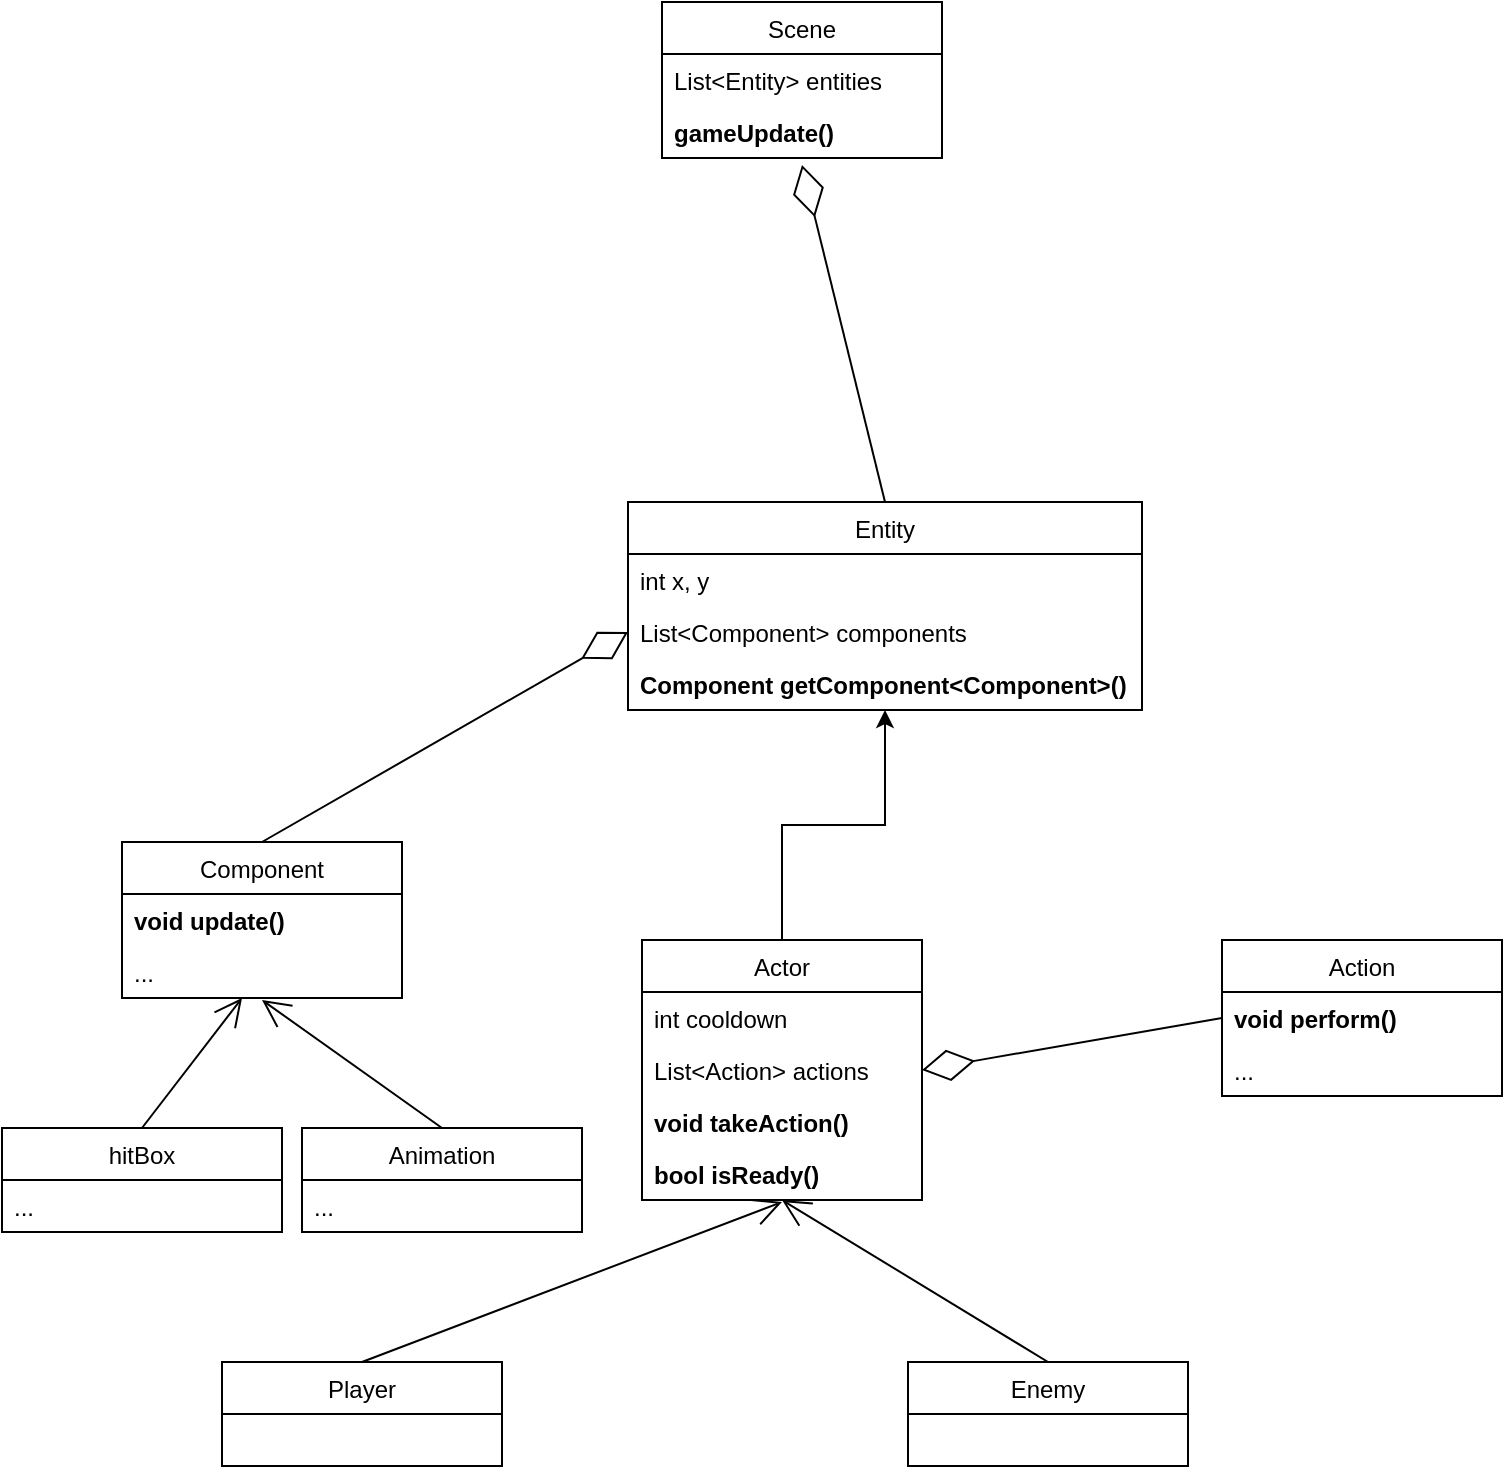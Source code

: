 <mxfile version="12.1.9" type="device" pages="1"><diagram id="Eic8rNrsdPz3UI_7fVrD" name="Page-1"><mxGraphModel dx="1673" dy="905" grid="1" gridSize="10" guides="1" tooltips="1" connect="1" arrows="1" fold="1" page="1" pageScale="1" pageWidth="827" pageHeight="1169" math="0" shadow="0"><root><mxCell id="0"/><mxCell id="1" parent="0"/><mxCell id="mKE446sZ57YjrKfYKCQh-7" value="Scene" style="swimlane;fontStyle=0;childLayout=stackLayout;horizontal=1;startSize=26;fillColor=none;horizontalStack=0;resizeParent=1;resizeParentMax=0;resizeLast=0;collapsible=1;marginBottom=0;" vertex="1" parent="1"><mxGeometry x="360" y="50" width="140" height="78" as="geometry"/></mxCell><mxCell id="mKE446sZ57YjrKfYKCQh-9" value="List&lt;Entity&gt; entities" style="text;strokeColor=none;fillColor=none;align=left;verticalAlign=top;spacingLeft=4;spacingRight=4;overflow=hidden;rotatable=0;points=[[0,0.5],[1,0.5]];portConstraint=eastwest;" vertex="1" parent="mKE446sZ57YjrKfYKCQh-7"><mxGeometry y="26" width="140" height="26" as="geometry"/></mxCell><mxCell id="mKE446sZ57YjrKfYKCQh-10" value="gameUpdate()" style="text;strokeColor=none;fillColor=none;align=left;verticalAlign=top;spacingLeft=4;spacingRight=4;overflow=hidden;rotatable=0;points=[[0,0.5],[1,0.5]];portConstraint=eastwest;fontStyle=1" vertex="1" parent="mKE446sZ57YjrKfYKCQh-7"><mxGeometry y="52" width="140" height="26" as="geometry"/></mxCell><mxCell id="mKE446sZ57YjrKfYKCQh-26" value="" style="edgeStyle=orthogonalEdgeStyle;rounded=0;orthogonalLoop=1;jettySize=auto;html=1;" edge="1" parent="1" source="mKE446sZ57YjrKfYKCQh-18" target="mKE446sZ57YjrKfYKCQh-22"><mxGeometry relative="1" as="geometry"/></mxCell><mxCell id="mKE446sZ57YjrKfYKCQh-18" value="Actor" style="swimlane;fontStyle=0;childLayout=stackLayout;horizontal=1;startSize=26;fillColor=none;horizontalStack=0;resizeParent=1;resizeParentMax=0;resizeLast=0;collapsible=1;marginBottom=0;" vertex="1" parent="1"><mxGeometry x="350" y="519" width="140" height="130" as="geometry"/></mxCell><mxCell id="mKE446sZ57YjrKfYKCQh-19" value="int cooldown" style="text;strokeColor=none;fillColor=none;align=left;verticalAlign=top;spacingLeft=4;spacingRight=4;overflow=hidden;rotatable=0;points=[[0,0.5],[1,0.5]];portConstraint=eastwest;" vertex="1" parent="mKE446sZ57YjrKfYKCQh-18"><mxGeometry y="26" width="140" height="26" as="geometry"/></mxCell><mxCell id="mKE446sZ57YjrKfYKCQh-20" value="List&lt;Action&gt; actions" style="text;strokeColor=none;fillColor=none;align=left;verticalAlign=top;spacingLeft=4;spacingRight=4;overflow=hidden;rotatable=0;points=[[0,0.5],[1,0.5]];portConstraint=eastwest;" vertex="1" parent="mKE446sZ57YjrKfYKCQh-18"><mxGeometry y="52" width="140" height="26" as="geometry"/></mxCell><mxCell id="mKE446sZ57YjrKfYKCQh-27" value="void takeAction()" style="text;strokeColor=none;fillColor=none;align=left;verticalAlign=top;spacingLeft=4;spacingRight=4;overflow=hidden;rotatable=0;points=[[0,0.5],[1,0.5]];portConstraint=eastwest;fontStyle=1" vertex="1" parent="mKE446sZ57YjrKfYKCQh-18"><mxGeometry y="78" width="140" height="26" as="geometry"/></mxCell><mxCell id="mKE446sZ57YjrKfYKCQh-78" value="bool isReady()" style="text;strokeColor=none;fillColor=none;align=left;verticalAlign=top;spacingLeft=4;spacingRight=4;overflow=hidden;rotatable=0;points=[[0,0.5],[1,0.5]];portConstraint=eastwest;fontStyle=1" vertex="1" parent="mKE446sZ57YjrKfYKCQh-18"><mxGeometry y="104" width="140" height="26" as="geometry"/></mxCell><mxCell id="mKE446sZ57YjrKfYKCQh-22" value="Entity" style="swimlane;fontStyle=0;childLayout=stackLayout;horizontal=1;startSize=26;fillColor=none;horizontalStack=0;resizeParent=1;resizeParentMax=0;resizeLast=0;collapsible=1;marginBottom=0;" vertex="1" parent="1"><mxGeometry x="343" y="300" width="257" height="104" as="geometry"/></mxCell><mxCell id="mKE446sZ57YjrKfYKCQh-23" value="int x, y" style="text;strokeColor=none;fillColor=none;align=left;verticalAlign=top;spacingLeft=4;spacingRight=4;overflow=hidden;rotatable=0;points=[[0,0.5],[1,0.5]];portConstraint=eastwest;" vertex="1" parent="mKE446sZ57YjrKfYKCQh-22"><mxGeometry y="26" width="257" height="26" as="geometry"/></mxCell><mxCell id="mKE446sZ57YjrKfYKCQh-24" value="List&lt;Component&gt; components&#xA;" style="text;strokeColor=none;fillColor=none;align=left;verticalAlign=top;spacingLeft=4;spacingRight=4;overflow=hidden;rotatable=0;points=[[0,0.5],[1,0.5]];portConstraint=eastwest;" vertex="1" parent="mKE446sZ57YjrKfYKCQh-22"><mxGeometry y="52" width="257" height="26" as="geometry"/></mxCell><mxCell id="mKE446sZ57YjrKfYKCQh-25" value="Component getComponent&lt;Component&gt;()" style="text;strokeColor=none;fillColor=none;align=left;verticalAlign=top;spacingLeft=4;spacingRight=4;overflow=hidden;rotatable=0;points=[[0,0.5],[1,0.5]];portConstraint=eastwest;fontStyle=1" vertex="1" parent="mKE446sZ57YjrKfYKCQh-22"><mxGeometry y="78" width="257" height="26" as="geometry"/></mxCell><mxCell id="mKE446sZ57YjrKfYKCQh-32" value="Component" style="swimlane;fontStyle=0;childLayout=stackLayout;horizontal=1;startSize=26;fillColor=none;horizontalStack=0;resizeParent=1;resizeParentMax=0;resizeLast=0;collapsible=1;marginBottom=0;" vertex="1" parent="1"><mxGeometry x="90" y="470" width="140" height="78" as="geometry"/></mxCell><mxCell id="mKE446sZ57YjrKfYKCQh-33" value="void update()" style="text;strokeColor=none;fillColor=none;align=left;verticalAlign=top;spacingLeft=4;spacingRight=4;overflow=hidden;rotatable=0;points=[[0,0.5],[1,0.5]];portConstraint=eastwest;fontStyle=1" vertex="1" parent="mKE446sZ57YjrKfYKCQh-32"><mxGeometry y="26" width="140" height="26" as="geometry"/></mxCell><mxCell id="mKE446sZ57YjrKfYKCQh-35" value="..." style="text;strokeColor=none;fillColor=none;align=left;verticalAlign=top;spacingLeft=4;spacingRight=4;overflow=hidden;rotatable=0;points=[[0,0.5],[1,0.5]];portConstraint=eastwest;" vertex="1" parent="mKE446sZ57YjrKfYKCQh-32"><mxGeometry y="52" width="140" height="26" as="geometry"/></mxCell><mxCell id="mKE446sZ57YjrKfYKCQh-52" value="Player" style="swimlane;fontStyle=0;childLayout=stackLayout;horizontal=1;startSize=26;fillColor=none;horizontalStack=0;resizeParent=1;resizeParentMax=0;resizeLast=0;collapsible=1;marginBottom=0;" vertex="1" parent="1"><mxGeometry x="140" y="730" width="140" height="52" as="geometry"/></mxCell><mxCell id="mKE446sZ57YjrKfYKCQh-58" value="Enemy" style="swimlane;fontStyle=0;childLayout=stackLayout;horizontal=1;startSize=26;fillColor=none;horizontalStack=0;resizeParent=1;resizeParentMax=0;resizeLast=0;collapsible=1;marginBottom=0;" vertex="1" parent="1"><mxGeometry x="483" y="730" width="140" height="52" as="geometry"/></mxCell><mxCell id="mKE446sZ57YjrKfYKCQh-59" value="" style="endArrow=open;endFill=1;endSize=12;html=1;entryX=0.5;entryY=1;entryDx=0;entryDy=0;exitX=0.5;exitY=0;exitDx=0;exitDy=0;" edge="1" parent="1" source="mKE446sZ57YjrKfYKCQh-58" target="mKE446sZ57YjrKfYKCQh-18"><mxGeometry width="160" relative="1" as="geometry"><mxPoint x="90" y="800" as="sourcePoint"/><mxPoint x="250" y="800" as="targetPoint"/></mxGeometry></mxCell><mxCell id="mKE446sZ57YjrKfYKCQh-60" value="" style="endArrow=open;endFill=1;endSize=12;html=1;exitX=0.5;exitY=0;exitDx=0;exitDy=0;" edge="1" parent="1" source="mKE446sZ57YjrKfYKCQh-52"><mxGeometry width="160" relative="1" as="geometry"><mxPoint x="463" y="770.5" as="sourcePoint"/><mxPoint x="420" y="650" as="targetPoint"/></mxGeometry></mxCell><mxCell id="mKE446sZ57YjrKfYKCQh-65" value="Action" style="swimlane;fontStyle=0;childLayout=stackLayout;horizontal=1;startSize=26;fillColor=none;horizontalStack=0;resizeParent=1;resizeParentMax=0;resizeLast=0;collapsible=1;marginBottom=0;" vertex="1" parent="1"><mxGeometry x="640" y="519" width="140" height="78" as="geometry"/></mxCell><mxCell id="mKE446sZ57YjrKfYKCQh-66" value="void perform()" style="text;strokeColor=none;fillColor=none;align=left;verticalAlign=top;spacingLeft=4;spacingRight=4;overflow=hidden;rotatable=0;points=[[0,0.5],[1,0.5]];portConstraint=eastwest;fontStyle=1" vertex="1" parent="mKE446sZ57YjrKfYKCQh-65"><mxGeometry y="26" width="140" height="26" as="geometry"/></mxCell><mxCell id="mKE446sZ57YjrKfYKCQh-67" value="..." style="text;strokeColor=none;fillColor=none;align=left;verticalAlign=top;spacingLeft=4;spacingRight=4;overflow=hidden;rotatable=0;points=[[0,0.5],[1,0.5]];portConstraint=eastwest;" vertex="1" parent="mKE446sZ57YjrKfYKCQh-65"><mxGeometry y="52" width="140" height="26" as="geometry"/></mxCell><mxCell id="mKE446sZ57YjrKfYKCQh-68" value="" style="endArrow=diamondThin;endFill=0;endSize=24;html=1;entryX=1;entryY=0.5;entryDx=0;entryDy=0;exitX=0;exitY=0.5;exitDx=0;exitDy=0;" edge="1" parent="1" source="mKE446sZ57YjrKfYKCQh-66" target="mKE446sZ57YjrKfYKCQh-18"><mxGeometry width="160" relative="1" as="geometry"><mxPoint x="220" y="820" as="sourcePoint"/><mxPoint x="380" y="820" as="targetPoint"/></mxGeometry></mxCell><mxCell id="mKE446sZ57YjrKfYKCQh-69" value="" style="endArrow=diamondThin;endFill=0;endSize=24;html=1;entryX=0;entryY=0.5;entryDx=0;entryDy=0;exitX=0.5;exitY=0;exitDx=0;exitDy=0;" edge="1" parent="1" source="mKE446sZ57YjrKfYKCQh-32" target="mKE446sZ57YjrKfYKCQh-24"><mxGeometry width="160" relative="1" as="geometry"><mxPoint x="265" y="326" as="sourcePoint"/><mxPoint x="115" y="352" as="targetPoint"/></mxGeometry></mxCell><mxCell id="mKE446sZ57YjrKfYKCQh-70" value="" style="endArrow=diamondThin;endFill=0;endSize=24;html=1;entryX=0.5;entryY=1.133;entryDx=0;entryDy=0;exitX=0.5;exitY=0;exitDx=0;exitDy=0;entryPerimeter=0;" edge="1" parent="1" source="mKE446sZ57YjrKfYKCQh-22" target="mKE446sZ57YjrKfYKCQh-10"><mxGeometry width="160" relative="1" as="geometry"><mxPoint x="110" y="265" as="sourcePoint"/><mxPoint x="293" y="160" as="targetPoint"/></mxGeometry></mxCell><mxCell id="mKE446sZ57YjrKfYKCQh-71" value="" style="endArrow=open;endFill=1;endSize=12;html=1;exitX=0.5;exitY=0;exitDx=0;exitDy=0;" edge="1" parent="1" source="mKE446sZ57YjrKfYKCQh-72"><mxGeometry width="160" relative="1" as="geometry"><mxPoint x="153" y="570" as="sourcePoint"/><mxPoint x="160" y="549" as="targetPoint"/></mxGeometry></mxCell><mxCell id="mKE446sZ57YjrKfYKCQh-72" value="Animation" style="swimlane;fontStyle=0;childLayout=stackLayout;horizontal=1;startSize=26;fillColor=none;horizontalStack=0;resizeParent=1;resizeParentMax=0;resizeLast=0;collapsible=1;marginBottom=0;" vertex="1" parent="1"><mxGeometry x="180" y="613" width="140" height="52" as="geometry"/></mxCell><mxCell id="mKE446sZ57YjrKfYKCQh-74" value="..." style="text;strokeColor=none;fillColor=none;align=left;verticalAlign=top;spacingLeft=4;spacingRight=4;overflow=hidden;rotatable=0;points=[[0,0.5],[1,0.5]];portConstraint=eastwest;" vertex="1" parent="mKE446sZ57YjrKfYKCQh-72"><mxGeometry y="26" width="140" height="26" as="geometry"/></mxCell><mxCell id="mKE446sZ57YjrKfYKCQh-75" value="hitBox" style="swimlane;fontStyle=0;childLayout=stackLayout;horizontal=1;startSize=26;fillColor=none;horizontalStack=0;resizeParent=1;resizeParentMax=0;resizeLast=0;collapsible=1;marginBottom=0;" vertex="1" parent="1"><mxGeometry x="30" y="613" width="140" height="52" as="geometry"/></mxCell><mxCell id="mKE446sZ57YjrKfYKCQh-76" value="..." style="text;strokeColor=none;fillColor=none;align=left;verticalAlign=top;spacingLeft=4;spacingRight=4;overflow=hidden;rotatable=0;points=[[0,0.5],[1,0.5]];portConstraint=eastwest;" vertex="1" parent="mKE446sZ57YjrKfYKCQh-75"><mxGeometry y="26" width="140" height="26" as="geometry"/></mxCell><mxCell id="mKE446sZ57YjrKfYKCQh-77" value="" style="endArrow=open;endFill=1;endSize=12;html=1;exitX=0.5;exitY=0;exitDx=0;exitDy=0;" edge="1" parent="1" source="mKE446sZ57YjrKfYKCQh-75" target="mKE446sZ57YjrKfYKCQh-35"><mxGeometry width="160" relative="1" as="geometry"><mxPoint x="210" y="639" as="sourcePoint"/><mxPoint x="122.24" y="575.118" as="targetPoint"/></mxGeometry></mxCell></root></mxGraphModel></diagram></mxfile>